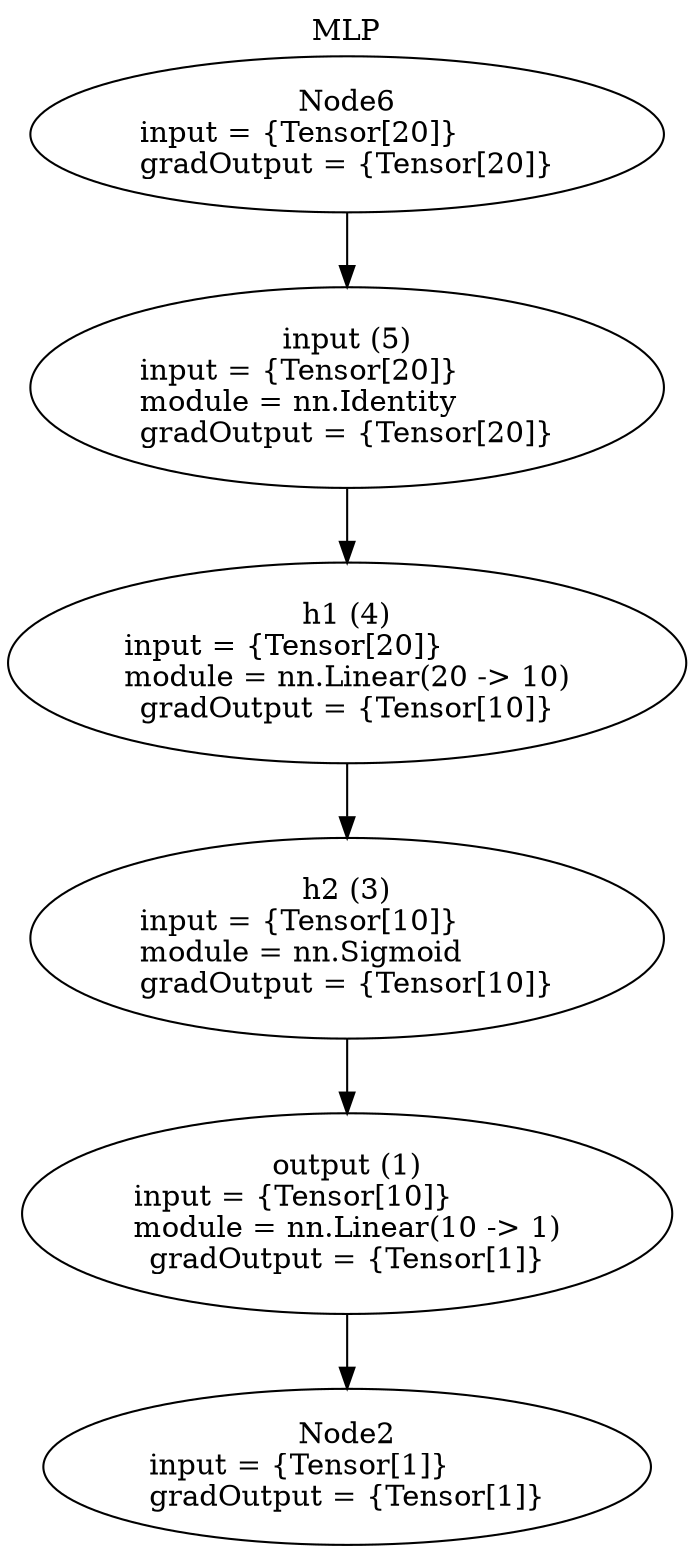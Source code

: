 digraph G {
labelloc="t";
label="MLP";
node [shape = oval]; 
n1[label="output (1)\ninput = {Tensor[10]}\lmodule = nn.Linear(10 -> 1)\lgradOutput = {Tensor[1]}" tooltip="[[string \"local function get_network()...\"]]:9"];
n2[label="Node2\ninput = {Tensor[1]}\lgradOutput = {Tensor[1]}" tooltip="[[C]]:-1"];
n3[label="h2 (3)\ninput = {Tensor[10]}\lmodule = nn.Sigmoid\lgradOutput = {Tensor[10]}" tooltip="[[string \"local function get_network()...\"]]:8"];
n4[label="h1 (4)\ninput = {Tensor[20]}\lmodule = nn.Linear(20 -> 10)\lgradOutput = {Tensor[10]}" tooltip="[[string \"local function get_network()...\"]]:7"];
n5[label="input (5)\ninput = {Tensor[20]}\lmodule = nn.Identity\lgradOutput = {Tensor[20]}" tooltip="[[string \"local function get_network()...\"]]:3"];
n6[label="Node6\ninput = {Tensor[20]}\lgradOutput = {Tensor[20]}" tooltip="[[C]]:-1"];
n1 -> n2;
n3 -> n1;
n4 -> n3;
n5 -> n4;
n6 -> n5;
}